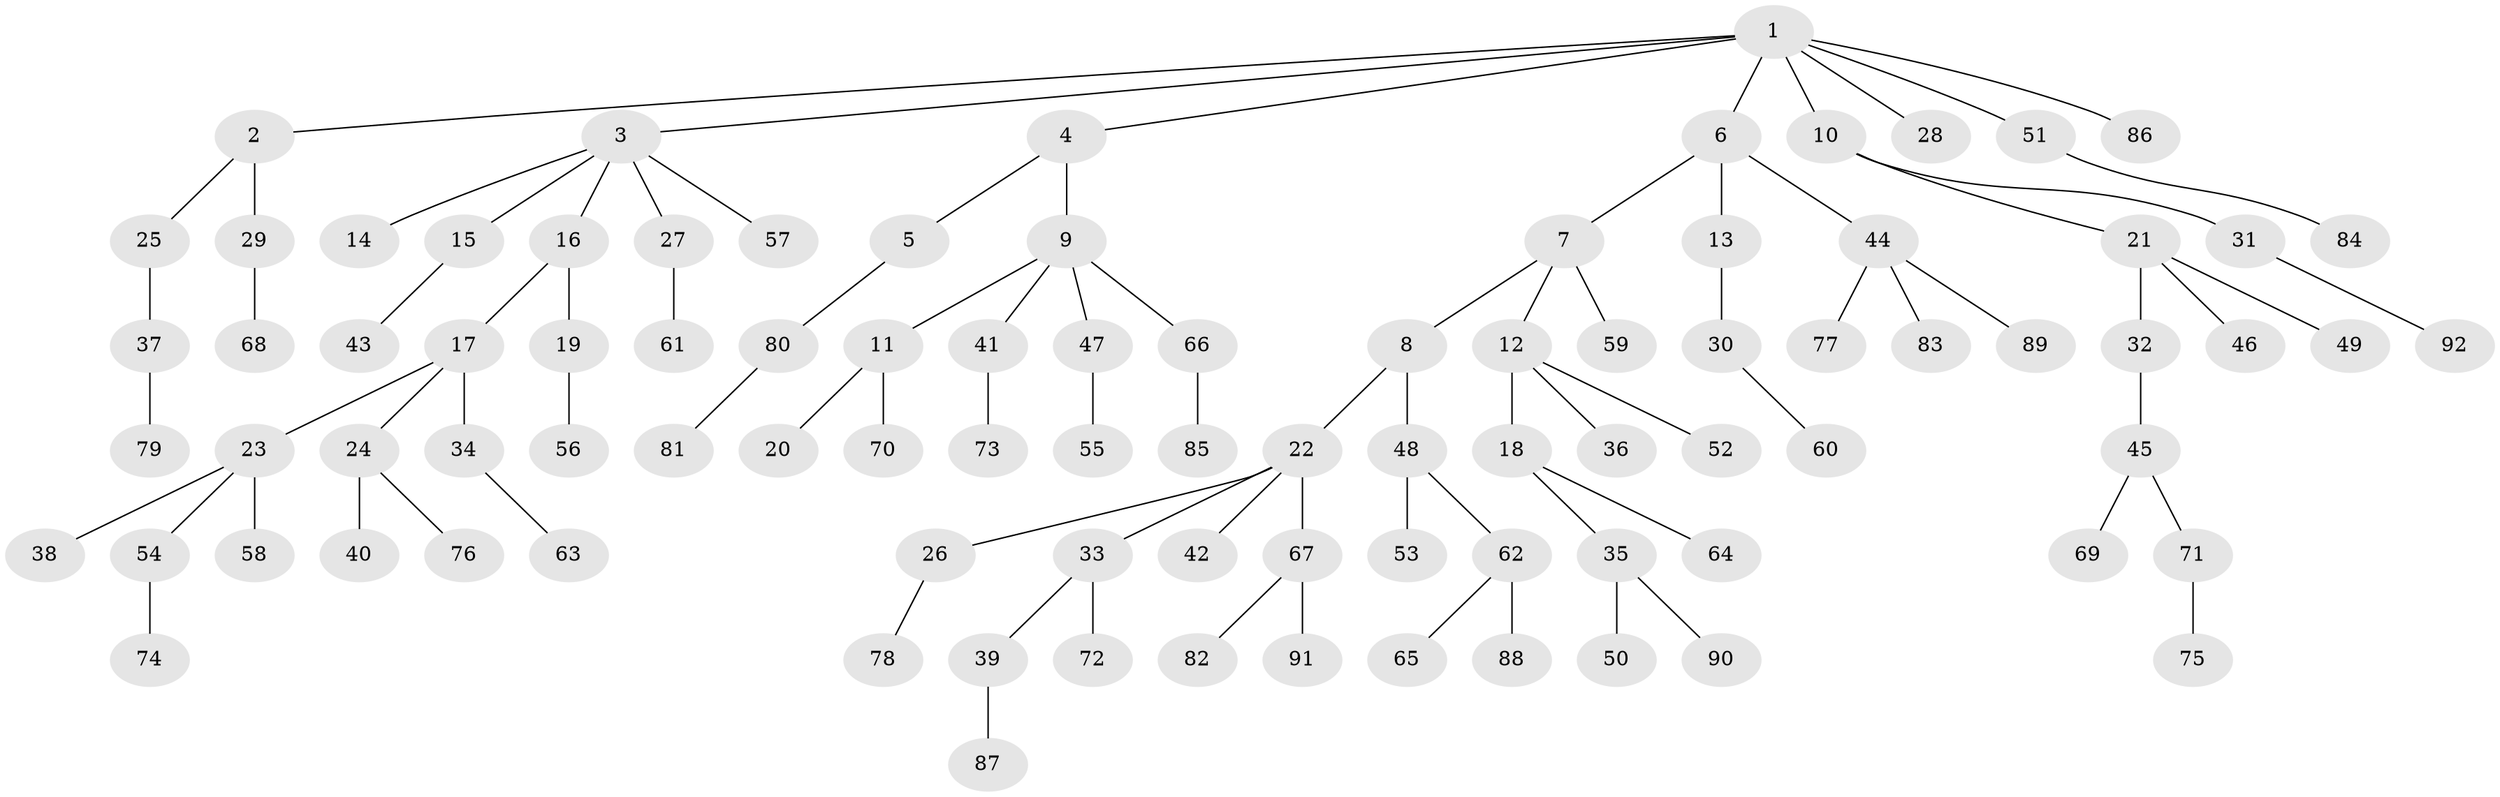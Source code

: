 // Generated by graph-tools (version 1.1) at 2025/53/03/09/25 04:53:28]
// undirected, 92 vertices, 91 edges
graph export_dot {
graph [start="1"]
  node [color=gray90,style=filled];
  1;
  2;
  3;
  4;
  5;
  6;
  7;
  8;
  9;
  10;
  11;
  12;
  13;
  14;
  15;
  16;
  17;
  18;
  19;
  20;
  21;
  22;
  23;
  24;
  25;
  26;
  27;
  28;
  29;
  30;
  31;
  32;
  33;
  34;
  35;
  36;
  37;
  38;
  39;
  40;
  41;
  42;
  43;
  44;
  45;
  46;
  47;
  48;
  49;
  50;
  51;
  52;
  53;
  54;
  55;
  56;
  57;
  58;
  59;
  60;
  61;
  62;
  63;
  64;
  65;
  66;
  67;
  68;
  69;
  70;
  71;
  72;
  73;
  74;
  75;
  76;
  77;
  78;
  79;
  80;
  81;
  82;
  83;
  84;
  85;
  86;
  87;
  88;
  89;
  90;
  91;
  92;
  1 -- 2;
  1 -- 3;
  1 -- 4;
  1 -- 6;
  1 -- 10;
  1 -- 28;
  1 -- 51;
  1 -- 86;
  2 -- 25;
  2 -- 29;
  3 -- 14;
  3 -- 15;
  3 -- 16;
  3 -- 27;
  3 -- 57;
  4 -- 5;
  4 -- 9;
  5 -- 80;
  6 -- 7;
  6 -- 13;
  6 -- 44;
  7 -- 8;
  7 -- 12;
  7 -- 59;
  8 -- 22;
  8 -- 48;
  9 -- 11;
  9 -- 41;
  9 -- 47;
  9 -- 66;
  10 -- 21;
  10 -- 31;
  11 -- 20;
  11 -- 70;
  12 -- 18;
  12 -- 36;
  12 -- 52;
  13 -- 30;
  15 -- 43;
  16 -- 17;
  16 -- 19;
  17 -- 23;
  17 -- 24;
  17 -- 34;
  18 -- 35;
  18 -- 64;
  19 -- 56;
  21 -- 32;
  21 -- 46;
  21 -- 49;
  22 -- 26;
  22 -- 33;
  22 -- 42;
  22 -- 67;
  23 -- 38;
  23 -- 54;
  23 -- 58;
  24 -- 40;
  24 -- 76;
  25 -- 37;
  26 -- 78;
  27 -- 61;
  29 -- 68;
  30 -- 60;
  31 -- 92;
  32 -- 45;
  33 -- 39;
  33 -- 72;
  34 -- 63;
  35 -- 50;
  35 -- 90;
  37 -- 79;
  39 -- 87;
  41 -- 73;
  44 -- 77;
  44 -- 83;
  44 -- 89;
  45 -- 69;
  45 -- 71;
  47 -- 55;
  48 -- 53;
  48 -- 62;
  51 -- 84;
  54 -- 74;
  62 -- 65;
  62 -- 88;
  66 -- 85;
  67 -- 82;
  67 -- 91;
  71 -- 75;
  80 -- 81;
}
